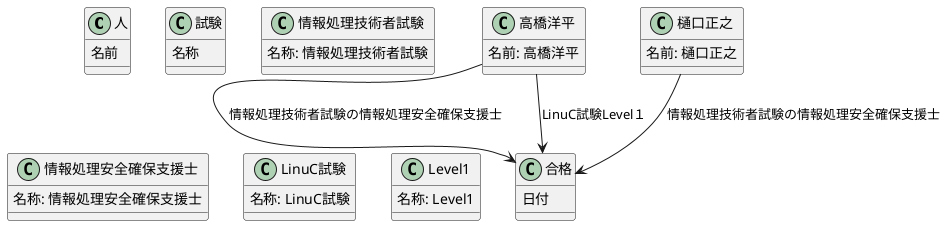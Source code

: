 @startuml 演習3-6
class 人 {
    名前
}

class 高橋洋平 {
    名前: 高橋洋平
}

class 樋口正之 {
    名前: 樋口正之
}

class 試験 {
    名称
}

class 情報処理技術者試験 {
    名称: 情報処理技術者試験
}

class 情報処理安全確保支援士 {
    名称: 情報処理安全確保支援士
}

class LinuC試験 {
    名称: LinuC試験
}

class Level1 {
    名称: Level1
}

class 合格 {
    日付
}

高橋洋平 --> 合格: 情報処理技術者試験の情報処理安全確保支援士
樋口正之 --> 合格: 情報処理技術者試験の情報処理安全確保支援士
高橋洋平 --> 合格: LinuC試験Level１

@enduml